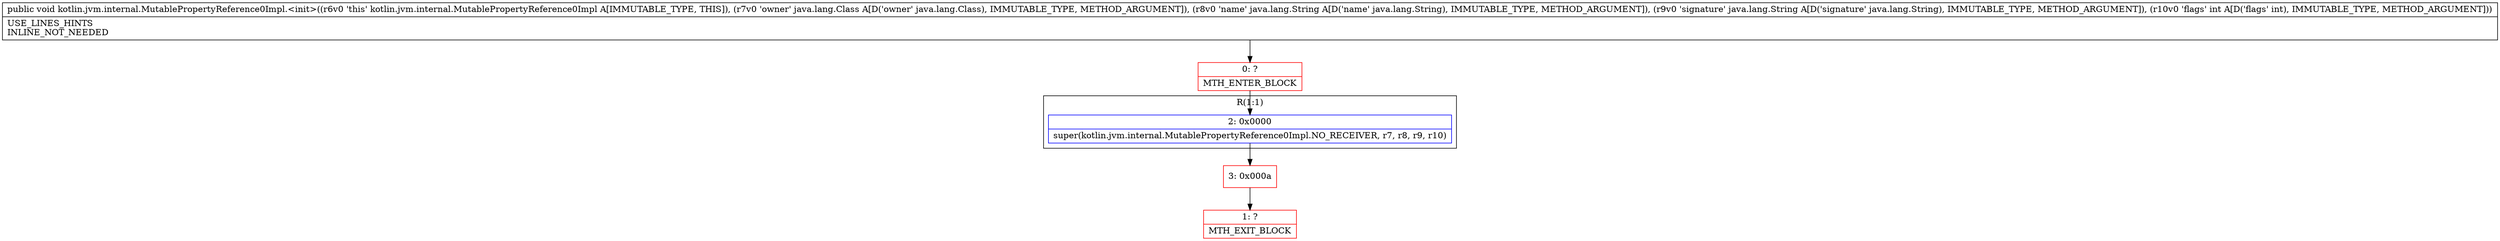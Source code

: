 digraph "CFG forkotlin.jvm.internal.MutablePropertyReference0Impl.\<init\>(Ljava\/lang\/Class;Ljava\/lang\/String;Ljava\/lang\/String;I)V" {
subgraph cluster_Region_1227792022 {
label = "R(1:1)";
node [shape=record,color=blue];
Node_2 [shape=record,label="{2\:\ 0x0000|super(kotlin.jvm.internal.MutablePropertyReference0Impl.NO_RECEIVER, r7, r8, r9, r10)\l}"];
}
Node_0 [shape=record,color=red,label="{0\:\ ?|MTH_ENTER_BLOCK\l}"];
Node_3 [shape=record,color=red,label="{3\:\ 0x000a}"];
Node_1 [shape=record,color=red,label="{1\:\ ?|MTH_EXIT_BLOCK\l}"];
MethodNode[shape=record,label="{public void kotlin.jvm.internal.MutablePropertyReference0Impl.\<init\>((r6v0 'this' kotlin.jvm.internal.MutablePropertyReference0Impl A[IMMUTABLE_TYPE, THIS]), (r7v0 'owner' java.lang.Class A[D('owner' java.lang.Class), IMMUTABLE_TYPE, METHOD_ARGUMENT]), (r8v0 'name' java.lang.String A[D('name' java.lang.String), IMMUTABLE_TYPE, METHOD_ARGUMENT]), (r9v0 'signature' java.lang.String A[D('signature' java.lang.String), IMMUTABLE_TYPE, METHOD_ARGUMENT]), (r10v0 'flags' int A[D('flags' int), IMMUTABLE_TYPE, METHOD_ARGUMENT]))  | USE_LINES_HINTS\lINLINE_NOT_NEEDED\l}"];
MethodNode -> Node_0;Node_2 -> Node_3;
Node_0 -> Node_2;
Node_3 -> Node_1;
}

